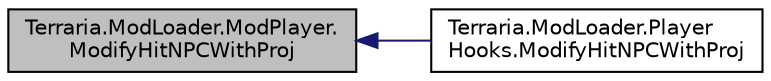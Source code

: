 digraph "Terraria.ModLoader.ModPlayer.ModifyHitNPCWithProj"
{
  edge [fontname="Helvetica",fontsize="10",labelfontname="Helvetica",labelfontsize="10"];
  node [fontname="Helvetica",fontsize="10",shape=record];
  rankdir="LR";
  Node97 [label="Terraria.ModLoader.ModPlayer.\lModifyHitNPCWithProj",height=0.2,width=0.4,color="black", fillcolor="grey75", style="filled", fontcolor="black"];
  Node97 -> Node98 [dir="back",color="midnightblue",fontsize="10",style="solid",fontname="Helvetica"];
  Node98 [label="Terraria.ModLoader.Player\lHooks.ModifyHitNPCWithProj",height=0.2,width=0.4,color="black", fillcolor="white", style="filled",URL="$class_terraria_1_1_mod_loader_1_1_player_hooks.html#a75493b77a6f9f48a925f4410ff52e800"];
}
